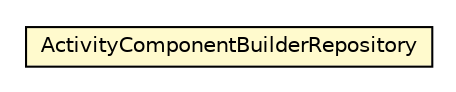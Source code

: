 #!/usr/local/bin/dot
#
# Class diagram 
# Generated by UMLGraph version 5.1 (http://www.umlgraph.org/)
#

digraph G {
	edge [fontname="Helvetica",fontsize=10,labelfontname="Helvetica",labelfontsize=10];
	node [fontname="Helvetica",fontsize=10,shape=plaintext];
	nodesep=0.25;
	ranksep=0.5;
	// org.androidtransfuse.analysis.repository.ActivityComponentBuilderRepository
	c30883 [label=<<table title="org.androidtransfuse.analysis.repository.ActivityComponentBuilderRepository" border="0" cellborder="1" cellspacing="0" cellpadding="2" port="p" bgcolor="lemonChiffon" href="./ActivityComponentBuilderRepository.html">
		<tr><td><table border="0" cellspacing="0" cellpadding="1">
<tr><td align="center" balign="center"> ActivityComponentBuilderRepository </td></tr>
		</table></td></tr>
		</table>>, fontname="Helvetica", fontcolor="black", fontsize=10.0];
}


